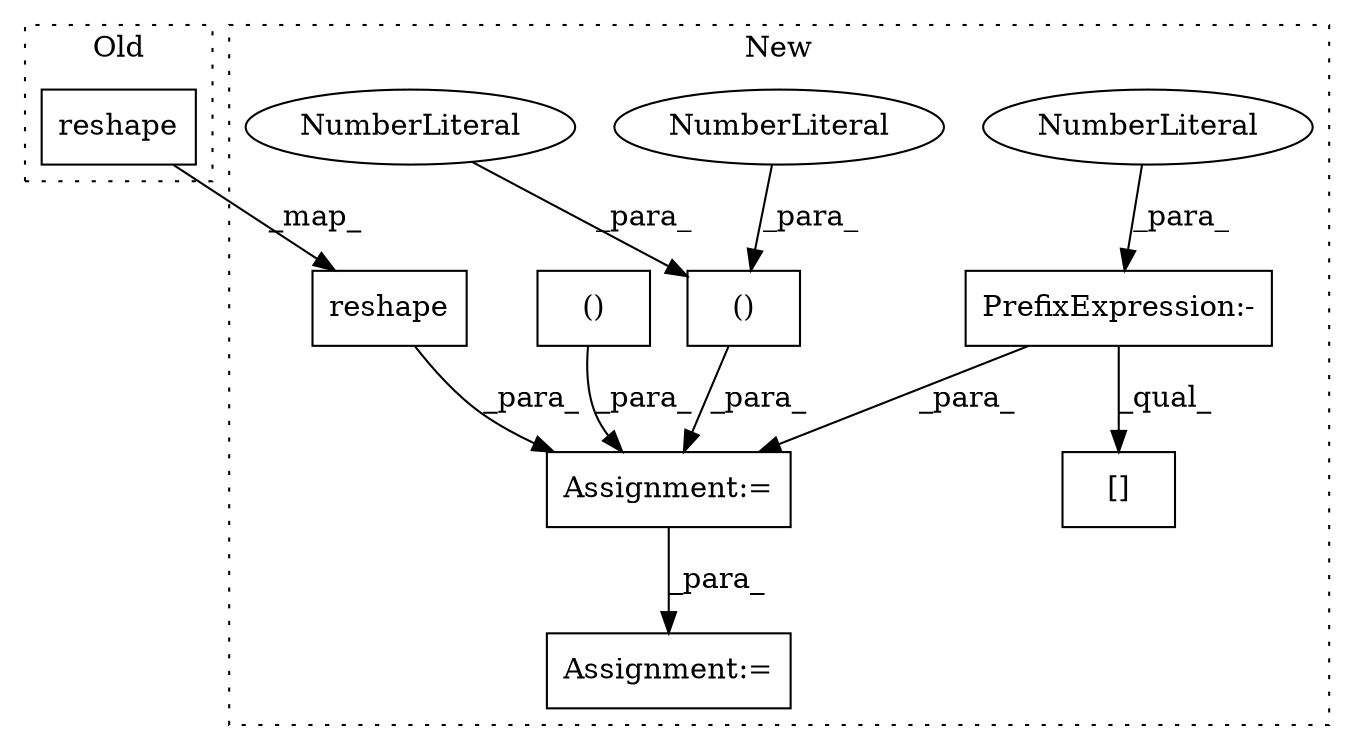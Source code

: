 digraph G {
subgraph cluster0 {
1 [label="reshape" a="32" s="4957,4967" l="8,1" shape="box"];
label = "Old";
style="dotted";
}
subgraph cluster1 {
2 [label="reshape" a="32" s="4985,5052" l="13,2" shape="box"];
3 [label="Assignment:=" a="7" s="5241" l="1" shape="box"];
4 [label="Assignment:=" a="7" s="5313" l="1" shape="box"];
5 [label="PrefixExpression:-" a="38" s="5198" l="1" shape="box"];
6 [label="NumberLiteral" a="34" s="5199" l="1" shape="ellipse"];
7 [label="()" a="106" s="5070" l="29" shape="box"];
8 [label="[]" a="2" s="5421,5434" l="12,1" shape="box"];
9 [label="()" a="106" s="5130" l="29" shape="box"];
10 [label="NumberLiteral" a="34" s="5070" l="1" shape="ellipse"];
11 [label="NumberLiteral" a="34" s="5098" l="1" shape="ellipse"];
label = "New";
style="dotted";
}
1 -> 2 [label="_map_"];
2 -> 3 [label="_para_"];
3 -> 4 [label="_para_"];
5 -> 8 [label="_qual_"];
5 -> 3 [label="_para_"];
6 -> 5 [label="_para_"];
7 -> 3 [label="_para_"];
9 -> 3 [label="_para_"];
10 -> 7 [label="_para_"];
11 -> 7 [label="_para_"];
}